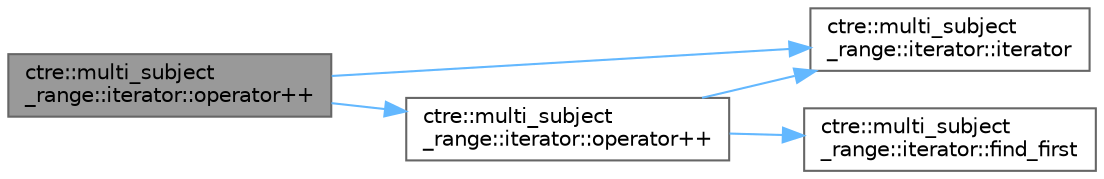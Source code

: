 digraph "ctre::multi_subject_range::iterator::operator++"
{
 // LATEX_PDF_SIZE
  bgcolor="transparent";
  edge [fontname=Helvetica,fontsize=10,labelfontname=Helvetica,labelfontsize=10];
  node [fontname=Helvetica,fontsize=10,shape=box,height=0.2,width=0.4];
  rankdir="LR";
  Node1 [id="Node000001",label="ctre::multi_subject\l_range::iterator::operator++",height=0.2,width=0.4,color="gray40", fillcolor="grey60", style="filled", fontcolor="black",tooltip=" "];
  Node1 -> Node2 [id="edge1_Node000001_Node000002",color="steelblue1",style="solid",tooltip=" "];
  Node2 [id="Node000002",label="ctre::multi_subject\l_range::iterator::iterator",height=0.2,width=0.4,color="grey40", fillcolor="white", style="filled",URL="$structctre_1_1multi__subject__range_1_1iterator.html#a35019d9caf0e406e43994acc49c44564",tooltip=" "];
  Node1 -> Node3 [id="edge2_Node000001_Node000003",color="steelblue1",style="solid",tooltip=" "];
  Node3 [id="Node000003",label="ctre::multi_subject\l_range::iterator::operator++",height=0.2,width=0.4,color="grey40", fillcolor="white", style="filled",URL="$structctre_1_1multi__subject__range_1_1iterator.html#ae69133dc60dfc14d6a15b3fae9e8cdfc",tooltip=" "];
  Node3 -> Node4 [id="edge3_Node000003_Node000004",color="steelblue1",style="solid",tooltip=" "];
  Node4 [id="Node000004",label="ctre::multi_subject\l_range::iterator::find_first",height=0.2,width=0.4,color="grey40", fillcolor="white", style="filled",URL="$structctre_1_1multi__subject__range_1_1iterator.html#a63cd79269a07465feeb42947ed985029",tooltip=" "];
  Node3 -> Node2 [id="edge4_Node000003_Node000002",color="steelblue1",style="solid",tooltip=" "];
}
